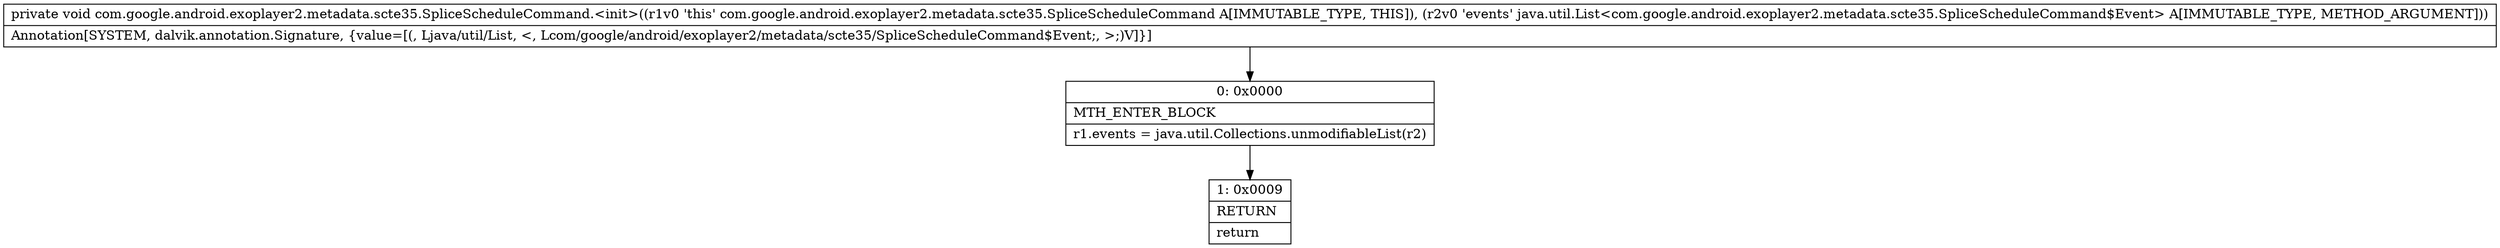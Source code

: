 digraph "CFG forcom.google.android.exoplayer2.metadata.scte35.SpliceScheduleCommand.\<init\>(Ljava\/util\/List;)V" {
Node_0 [shape=record,label="{0\:\ 0x0000|MTH_ENTER_BLOCK\l|r1.events = java.util.Collections.unmodifiableList(r2)\l}"];
Node_1 [shape=record,label="{1\:\ 0x0009|RETURN\l|return\l}"];
MethodNode[shape=record,label="{private void com.google.android.exoplayer2.metadata.scte35.SpliceScheduleCommand.\<init\>((r1v0 'this' com.google.android.exoplayer2.metadata.scte35.SpliceScheduleCommand A[IMMUTABLE_TYPE, THIS]), (r2v0 'events' java.util.List\<com.google.android.exoplayer2.metadata.scte35.SpliceScheduleCommand$Event\> A[IMMUTABLE_TYPE, METHOD_ARGUMENT]))  | Annotation[SYSTEM, dalvik.annotation.Signature, \{value=[(, Ljava\/util\/List, \<, Lcom\/google\/android\/exoplayer2\/metadata\/scte35\/SpliceScheduleCommand$Event;, \>;)V]\}]\l}"];
MethodNode -> Node_0;
Node_0 -> Node_1;
}

